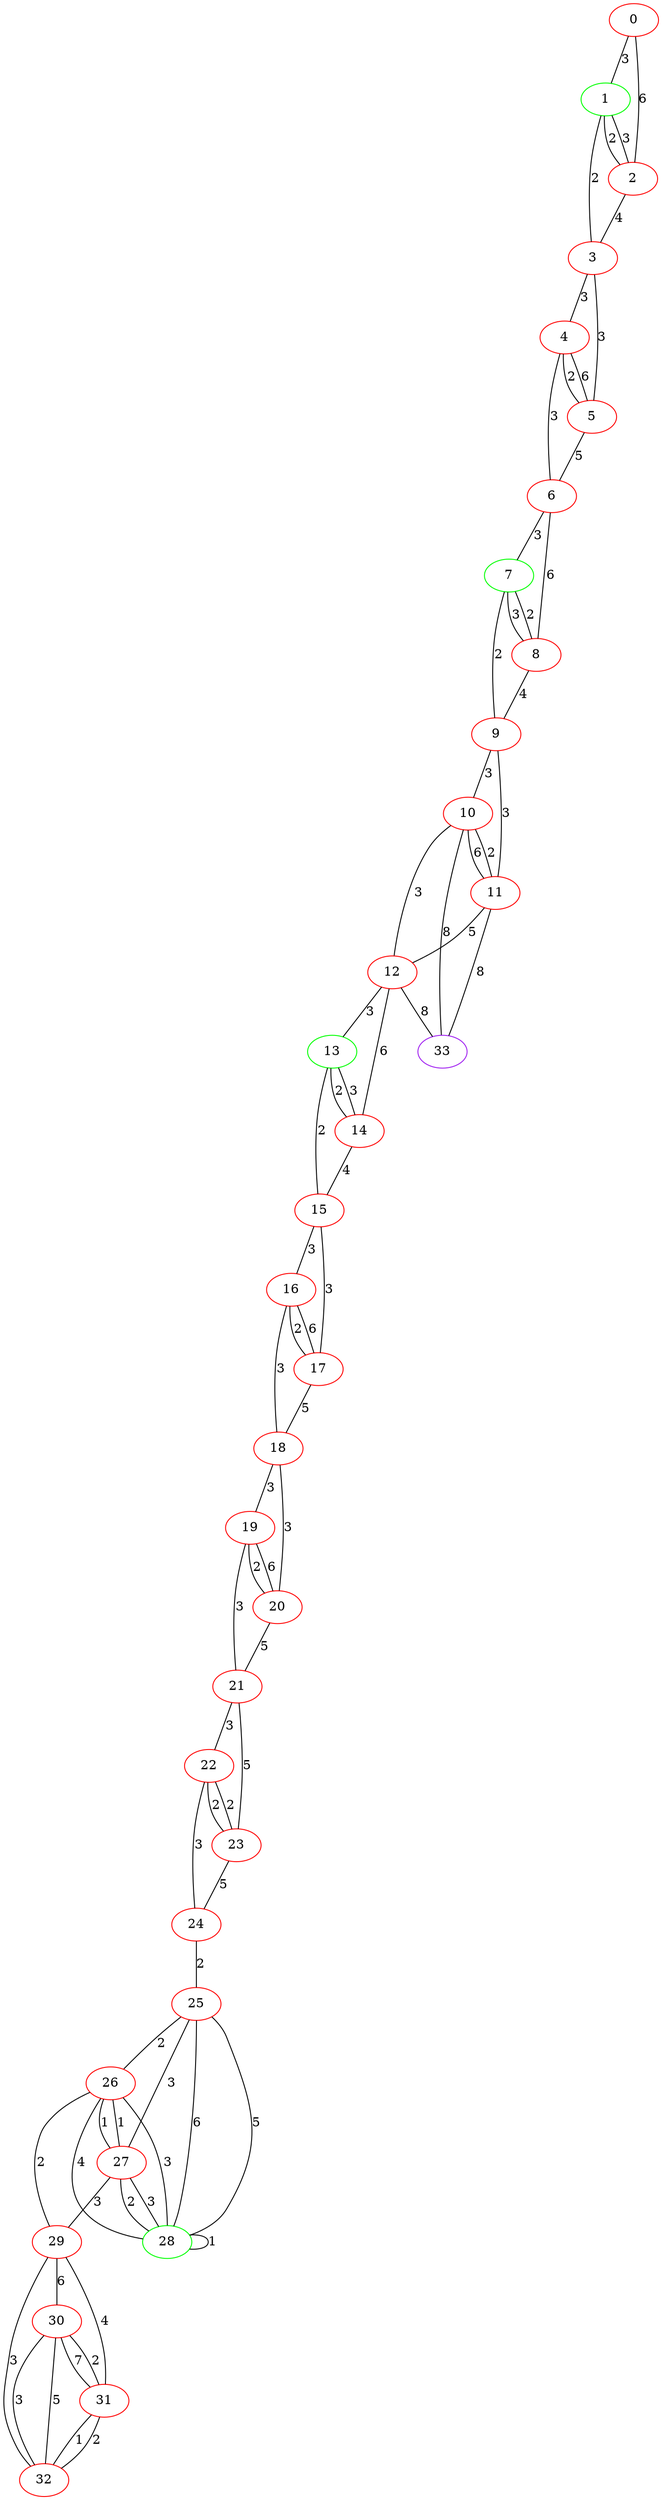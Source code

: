 graph "" {
0 [color=red, weight=1];
1 [color=green, weight=2];
2 [color=red, weight=1];
3 [color=red, weight=1];
4 [color=red, weight=1];
5 [color=red, weight=1];
6 [color=red, weight=1];
7 [color=green, weight=2];
8 [color=red, weight=1];
9 [color=red, weight=1];
10 [color=red, weight=1];
11 [color=red, weight=1];
12 [color=red, weight=1];
13 [color=green, weight=2];
14 [color=red, weight=1];
15 [color=red, weight=1];
16 [color=red, weight=1];
17 [color=red, weight=1];
18 [color=red, weight=1];
19 [color=red, weight=1];
20 [color=red, weight=1];
21 [color=red, weight=1];
22 [color=red, weight=1];
23 [color=red, weight=1];
24 [color=red, weight=1];
25 [color=red, weight=1];
26 [color=red, weight=1];
27 [color=red, weight=1];
28 [color=green, weight=2];
29 [color=red, weight=1];
30 [color=red, weight=1];
31 [color=red, weight=1];
32 [color=red, weight=1];
33 [color=purple, weight=4];
0 -- 1  [key=0, label=3];
0 -- 2  [key=0, label=6];
1 -- 2  [key=0, label=3];
1 -- 2  [key=1, label=2];
1 -- 3  [key=0, label=2];
2 -- 3  [key=0, label=4];
3 -- 4  [key=0, label=3];
3 -- 5  [key=0, label=3];
4 -- 5  [key=0, label=6];
4 -- 5  [key=1, label=2];
4 -- 6  [key=0, label=3];
5 -- 6  [key=0, label=5];
6 -- 8  [key=0, label=6];
6 -- 7  [key=0, label=3];
7 -- 8  [key=0, label=2];
7 -- 8  [key=1, label=3];
7 -- 9  [key=0, label=2];
8 -- 9  [key=0, label=4];
9 -- 10  [key=0, label=3];
9 -- 11  [key=0, label=3];
10 -- 11  [key=0, label=6];
10 -- 11  [key=1, label=2];
10 -- 12  [key=0, label=3];
10 -- 33  [key=0, label=8];
11 -- 12  [key=0, label=5];
11 -- 33  [key=0, label=8];
12 -- 33  [key=0, label=8];
12 -- 13  [key=0, label=3];
12 -- 14  [key=0, label=6];
13 -- 14  [key=0, label=3];
13 -- 14  [key=1, label=2];
13 -- 15  [key=0, label=2];
14 -- 15  [key=0, label=4];
15 -- 16  [key=0, label=3];
15 -- 17  [key=0, label=3];
16 -- 17  [key=0, label=6];
16 -- 17  [key=1, label=2];
16 -- 18  [key=0, label=3];
17 -- 18  [key=0, label=5];
18 -- 19  [key=0, label=3];
18 -- 20  [key=0, label=3];
19 -- 20  [key=0, label=6];
19 -- 20  [key=1, label=2];
19 -- 21  [key=0, label=3];
20 -- 21  [key=0, label=5];
21 -- 22  [key=0, label=3];
21 -- 23  [key=0, label=5];
22 -- 24  [key=0, label=3];
22 -- 23  [key=0, label=2];
22 -- 23  [key=1, label=2];
23 -- 24  [key=0, label=5];
24 -- 25  [key=0, label=2];
25 -- 26  [key=0, label=2];
25 -- 27  [key=0, label=3];
25 -- 28  [key=0, label=5];
25 -- 28  [key=1, label=6];
26 -- 27  [key=0, label=1];
26 -- 27  [key=1, label=1];
26 -- 28  [key=0, label=3];
26 -- 28  [key=1, label=4];
26 -- 29  [key=0, label=2];
27 -- 28  [key=0, label=2];
27 -- 28  [key=1, label=3];
27 -- 29  [key=0, label=3];
28 -- 28  [key=0, label=1];
29 -- 32  [key=0, label=3];
29 -- 30  [key=0, label=6];
29 -- 31  [key=0, label=4];
30 -- 32  [key=0, label=3];
30 -- 32  [key=1, label=5];
30 -- 31  [key=0, label=2];
30 -- 31  [key=1, label=7];
31 -- 32  [key=0, label=1];
31 -- 32  [key=1, label=2];
}
